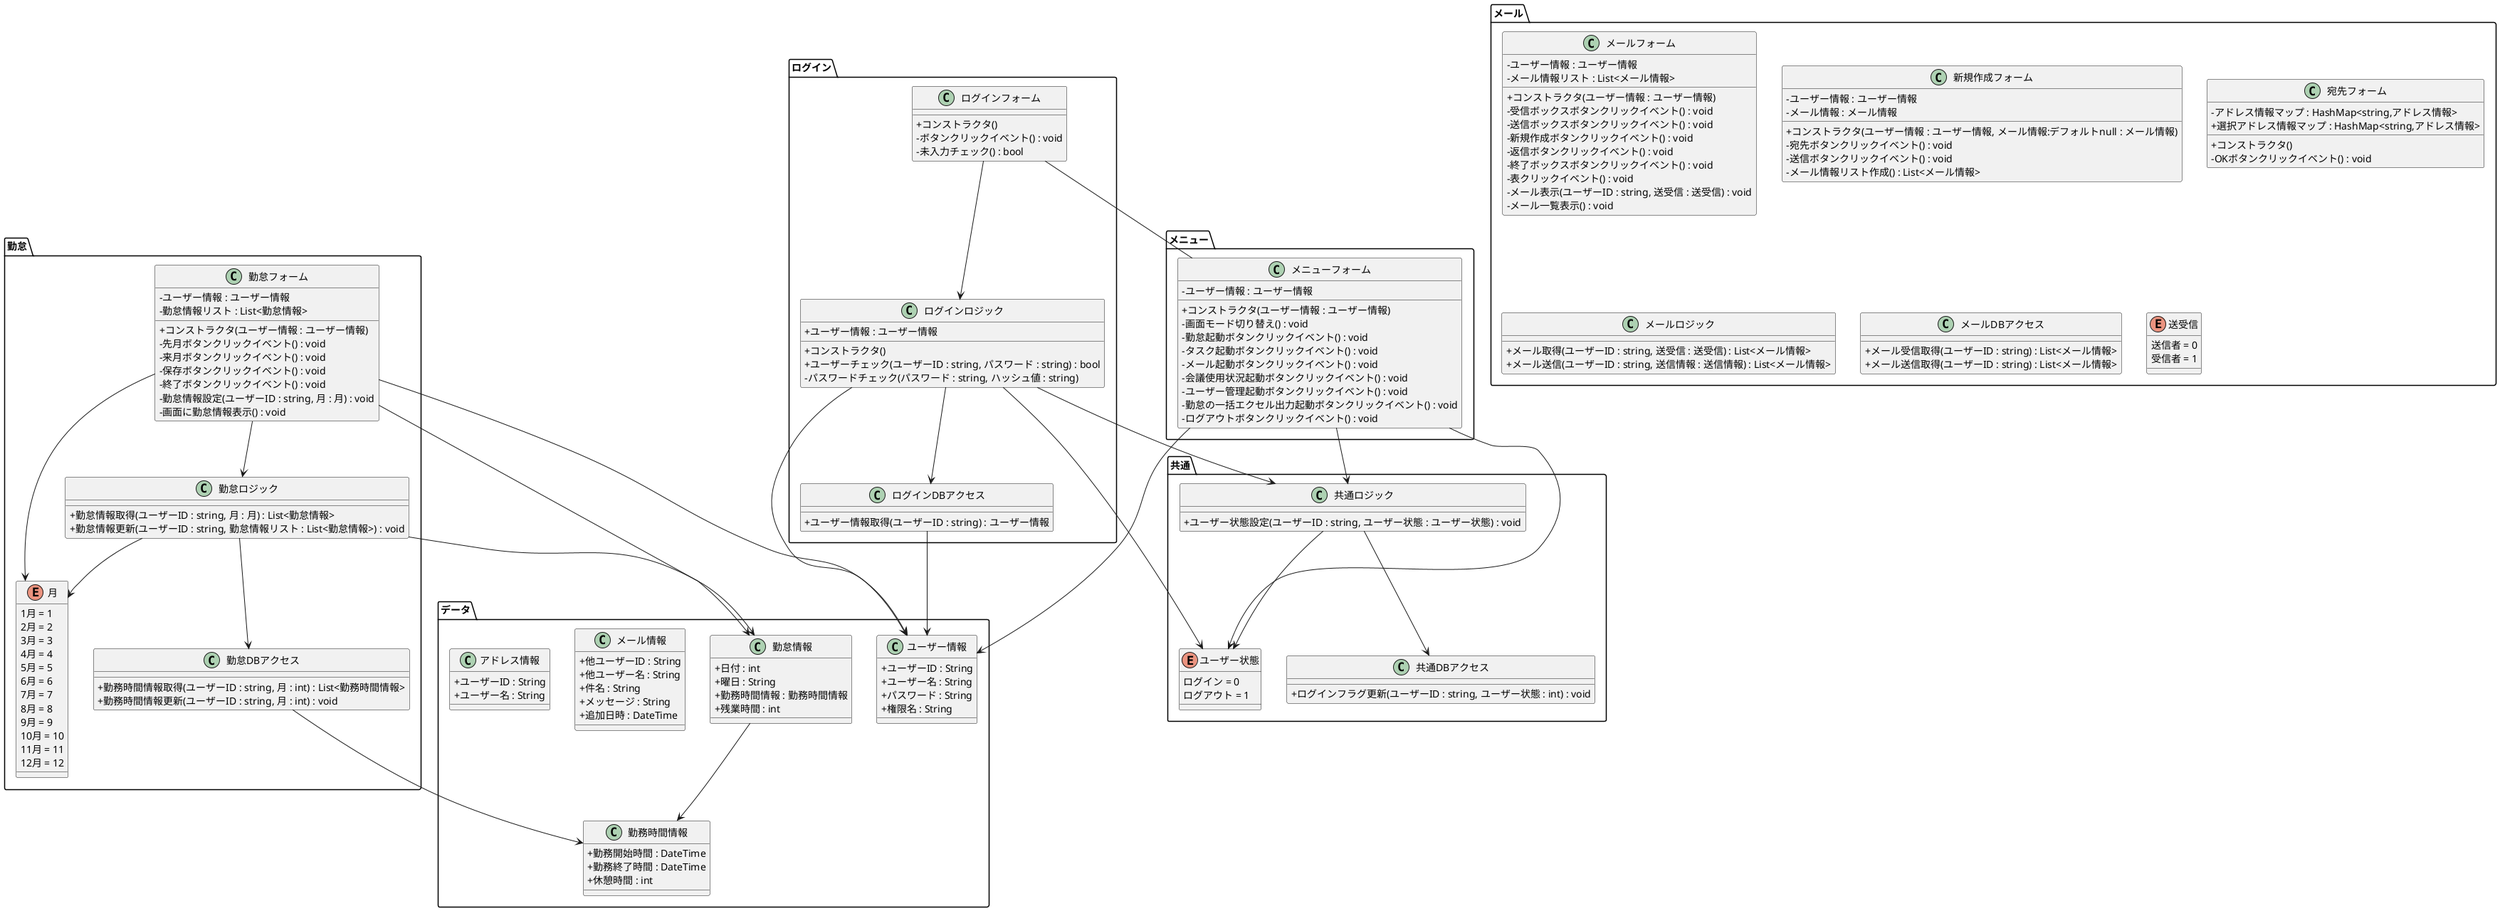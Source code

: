 @startuml

skinparam classAttributeIconSize 0
ログイン.ログインフォーム --> ログイン.ログインロジック
ログイン.ログインフォーム - メニュー.メニューフォーム
ログイン.ログインロジック --> ログイン.ログインDBアクセス
ログイン.ログインロジック --> 共通.共通ロジック
ログイン.ログインロジック --> データ.ユーザー情報
ログイン.ログインロジック --> 共通.ユーザー状態
ログイン.ログインDBアクセス --> データ.ユーザー情報
メニュー.メニューフォーム --> 共通.ユーザー状態
メニュー.メニューフォーム --> 共通.共通ロジック
メニュー.メニューフォーム --> データ.ユーザー情報
共通.共通ロジック --> 共通.共通DBアクセス
共通.共通ロジック --> 共通.ユーザー状態
勤怠.勤怠フォーム --> データ.ユーザー情報
勤怠.勤怠フォーム --> 勤怠.勤怠ロジック
勤怠.勤怠フォーム --> データ.勤怠情報
勤怠.勤怠フォーム --> 勤怠.月
勤怠.勤怠ロジック --> データ.勤怠情報
勤怠.勤怠ロジック --> 勤怠.月
勤怠.勤怠ロジック --> 勤怠.勤怠DBアクセス
勤怠.勤怠DBアクセス --> データ.勤務時間情報
データ.勤怠情報 --> データ.勤務時間情報

namespace ログイン #FFFFFF {
  class ログインフォーム {
    + コンストラクタ()
    - ボタンクリックイベント() : void
    - 未入力チェック() : bool
  }
  
  class ログインロジック {
     + ユーザー情報 : ユーザー情報
     + コンストラクタ()
     + ユーザーチェック(ユーザーID : string, パスワード : string) : bool
     - パスワードチェック(パスワード : string, ハッシュ値 : string)
  }
  
  class ログインDBアクセス {
     + ユーザー情報取得(ユーザーID : string) : ユーザー情報
  }
}

namespace メール #FFFFFF {
  class メールフォーム {
    - ユーザー情報 : ユーザー情報
    - メール情報リスト : List<メール情報>
    + コンストラクタ(ユーザー情報 : ユーザー情報)
    - 受信ボックスボタンクリックイベント() : void
    - 送信ボックスボタンクリックイベント() : void
    - 新規作成ボタンクリックイベント() : void
    - 返信ボタンクリックイベント() : void
    - 終了ボックスボタンクリックイベント() : void
    - 表クリックイベント() : void
    - メール表示(ユーザーID : string, 送受信 : 送受信) : void
    - メール一覧表示() : void
  }

  class 新規作成フォーム {
    - ユーザー情報 : ユーザー情報
    - メール情報 : メール情報
    + コンストラクタ(ユーザー情報 : ユーザー情報, メール情報:デフォルトnull : メール情報)
    - 宛先ボタンクリックイベント() : void
    - 送信ボタンクリックイベント() : void
    - メール情報リスト作成() : List<メール情報>
  }
  
  class 宛先フォーム {
    - アドレス情報マップ : HashMap<string,アドレス情報>
    + 選択アドレス情報マップ : HashMap<string,アドレス情報>
    + コンストラクタ()
    - OKボタンクリックイベント() : void
  }

  class メールロジック {
    + メール取得(ユーザーID : string, 送受信 : 送受信) : List<メール情報>
    + メール送信(ユーザーID : string, 送信情報 : 送信情報) : List<メール情報>
  }
  
  class メールDBアクセス {
    + メール受信取得(ユーザーID : string) : List<メール情報>
    + メール送信取得(ユーザーID : string) : List<メール情報>
  }

  enum 送受信 {
    送信者 = 0
    受信者 = 1
  }
}

namespace 勤怠 #FFFFFF {

  enum 月 {
    1月 = 1
    2月 = 2
    3月 = 3
    4月 = 4
    5月 = 5
    6月 = 6
    7月 = 7
    8月 = 8
    9月 = 9
    10月 = 10
    11月 = 11
    12月 = 12
  }

  class 勤怠フォーム {
    - ユーザー情報 : ユーザー情報
    - 勤怠情報リスト : List<勤怠情報>
    + コンストラクタ(ユーザー情報 : ユーザー情報)
    - 先月ボタンクリックイベント() : void
    - 来月ボタンクリックイベント() : void
    - 保存ボタンクリックイベント() : void
    - 終了ボタンクリックイベント() : void
    - 勤怠情報設定(ユーザーID : string, 月 : 月) : void
    - 画面に勤怠情報表示() : void
  }
  
  class 勤怠ロジック {
     + 勤怠情報取得(ユーザーID : string, 月 : 月) : List<勤怠情報>
     + 勤怠情報更新(ユーザーID : string, 勤怠情報リスト : List<勤怠情報>) : void
  }
  
  class 勤怠DBアクセス {
     + 勤務時間情報取得(ユーザーID : string, 月 : int) : List<勤務時間情報>
     + 勤務時間情報更新(ユーザーID : string, 月 : int) : void
  }
}

namespace 共通 #FFFFFF {
  enum ユーザー状態 {
    ログイン = 0
    ログアウト = 1
  }

  class 共通ロジック {
    + ユーザー状態設定(ユーザーID : string, ユーザー状態 : ユーザー状態) : void
  }
  
  class 共通DBアクセス {
    + ログインフラグ更新(ユーザーID : string, ユーザー状態 : int) : void
  }
}

namespace メニュー #FFFFFF {
  class メニューフォーム {
    - ユーザー情報 : ユーザー情報
    + コンストラクタ(ユーザー情報 : ユーザー情報)
    - 画面モード切り替え() : void
    - 勤怠起動ボタンクリックイベント() : void
    - タスク起動ボタンクリックイベント() : void
    - メール起動ボタンクリックイベント() : void
    - 会議使用状況起動ボタンクリックイベント() : void
    - ユーザー管理起動ボタンクリックイベント() : void
    - 勤怠の一括エクセル出力起動ボタンクリックイベント() : void
    - ログアウトボタンクリックイベント() : void
  }
}

namespace データ #FFFFFF {
  class ユーザー情報 {
     + ユーザーID : String
     + ユーザー名 : String
     + パスワード : String
     + 権限名 : String
  }

  class 勤怠情報 {
     + 日付 : int
     + 曜日 : String
     + 勤務時間情報 : 勤務時間情報
     + 残業時間 : int
  }

  class 勤務時間情報 {
     + 勤務開始時間 : DateTime
     + 勤務終了時間 : DateTime 
     + 休憩時間 : int
  }

  class メール情報 {
     + 他ユーザーID : String
     + 他ユーザー名 : String
     + 件名 : String
     + メッセージ : String
     + 追加日時 : DateTime
  }

  class アドレス情報 {
     + ユーザーID : String
     + ユーザー名 : String
  }

}

@enduml